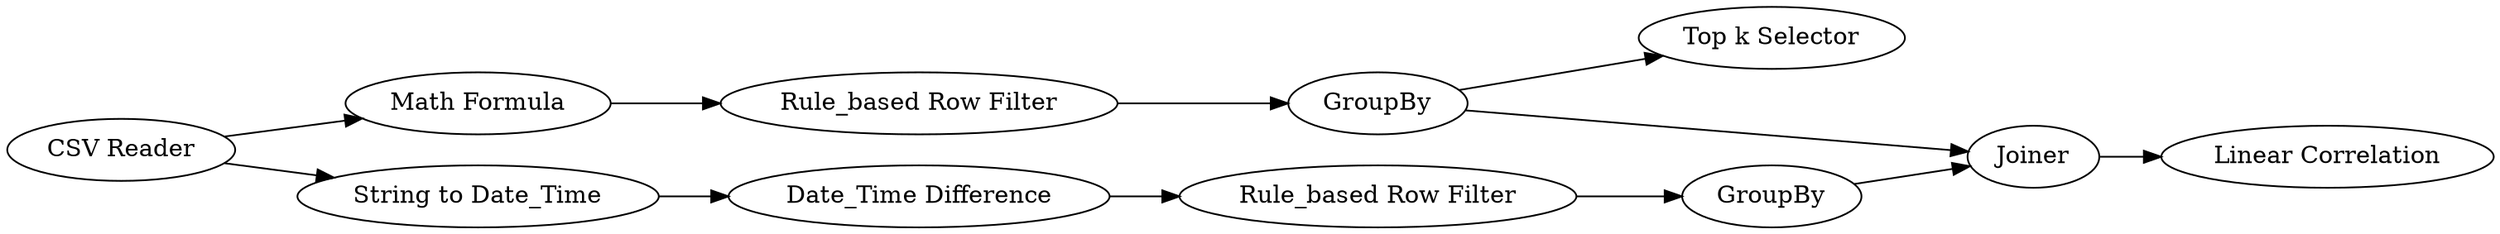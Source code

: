digraph {
	1 [label="CSV Reader"]
	2 [label="Math Formula"]
	3 [label="Rule_based Row Filter"]
	4 [label=GroupBy]
	5 [label="Top k Selector"]
	6 [label="String to Date_Time"]
	7 [label="Date_Time Difference"]
	8 [label="Rule_based Row Filter"]
	9 [label=GroupBy]
	10 [label=Joiner]
	11 [label="Linear Correlation"]
	1 -> 2
	1 -> 6
	2 -> 3
	3 -> 4
	4 -> 5
	4 -> 10
	6 -> 7
	7 -> 8
	8 -> 9
	9 -> 10
	10 -> 11
	rankdir=LR
}
